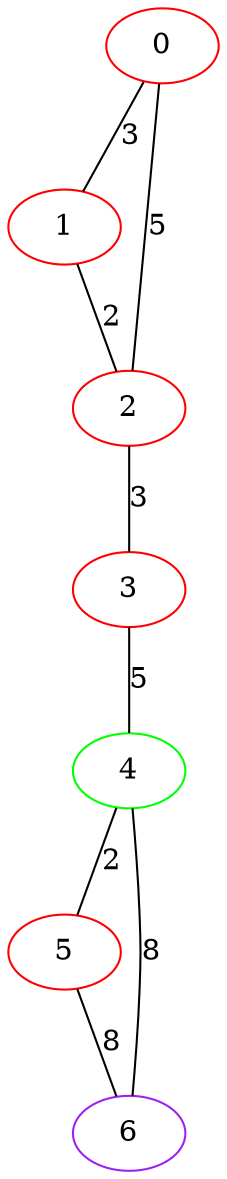 graph "" {
0 [color=red, weight=1];
1 [color=red, weight=1];
2 [color=red, weight=1];
3 [color=red, weight=1];
4 [color=green, weight=2];
5 [color=red, weight=1];
6 [color=purple, weight=4];
0 -- 1  [key=0, label=3];
0 -- 2  [key=0, label=5];
1 -- 2  [key=0, label=2];
2 -- 3  [key=0, label=3];
3 -- 4  [key=0, label=5];
4 -- 5  [key=0, label=2];
4 -- 6  [key=0, label=8];
5 -- 6  [key=0, label=8];
}
